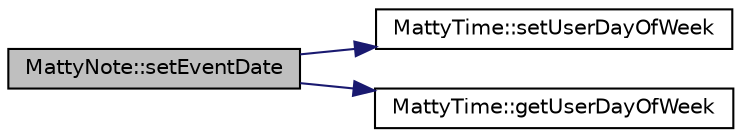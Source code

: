 digraph "MattyNote::setEventDate"
{
  edge [fontname="Helvetica",fontsize="10",labelfontname="Helvetica",labelfontsize="10"];
  node [fontname="Helvetica",fontsize="10",shape=record];
  rankdir="LR";
  Node85 [label="MattyNote::setEventDate",height=0.2,width=0.4,color="black", fillcolor="grey75", style="filled", fontcolor="black"];
  Node85 -> Node86 [color="midnightblue",fontsize="10",style="solid",fontname="Helvetica"];
  Node86 [label="MattyTime::setUserDayOfWeek",height=0.2,width=0.4,color="black", fillcolor="white", style="filled",URL="$classMattyTime.html#a12b0e0b9c4d45248da89e2d4078d4d08"];
  Node85 -> Node87 [color="midnightblue",fontsize="10",style="solid",fontname="Helvetica"];
  Node87 [label="MattyTime::getUserDayOfWeek",height=0.2,width=0.4,color="black", fillcolor="white", style="filled",URL="$classMattyTime.html#ad2f12ac7d1a959ee9e19a4eac30484fd"];
}
